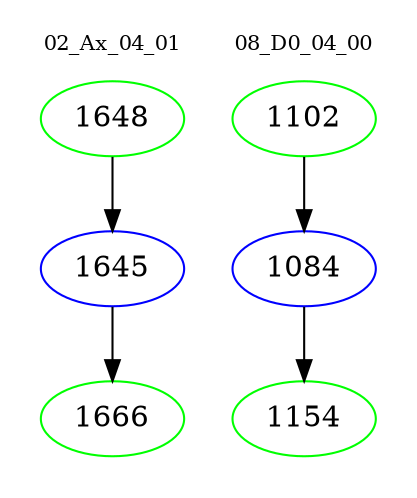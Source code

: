 digraph{
subgraph cluster_0 {
color = white
label = "02_Ax_04_01";
fontsize=10;
T0_1648 [label="1648", color="green"]
T0_1648 -> T0_1645 [color="black"]
T0_1645 [label="1645", color="blue"]
T0_1645 -> T0_1666 [color="black"]
T0_1666 [label="1666", color="green"]
}
subgraph cluster_1 {
color = white
label = "08_D0_04_00";
fontsize=10;
T1_1102 [label="1102", color="green"]
T1_1102 -> T1_1084 [color="black"]
T1_1084 [label="1084", color="blue"]
T1_1084 -> T1_1154 [color="black"]
T1_1154 [label="1154", color="green"]
}
}

